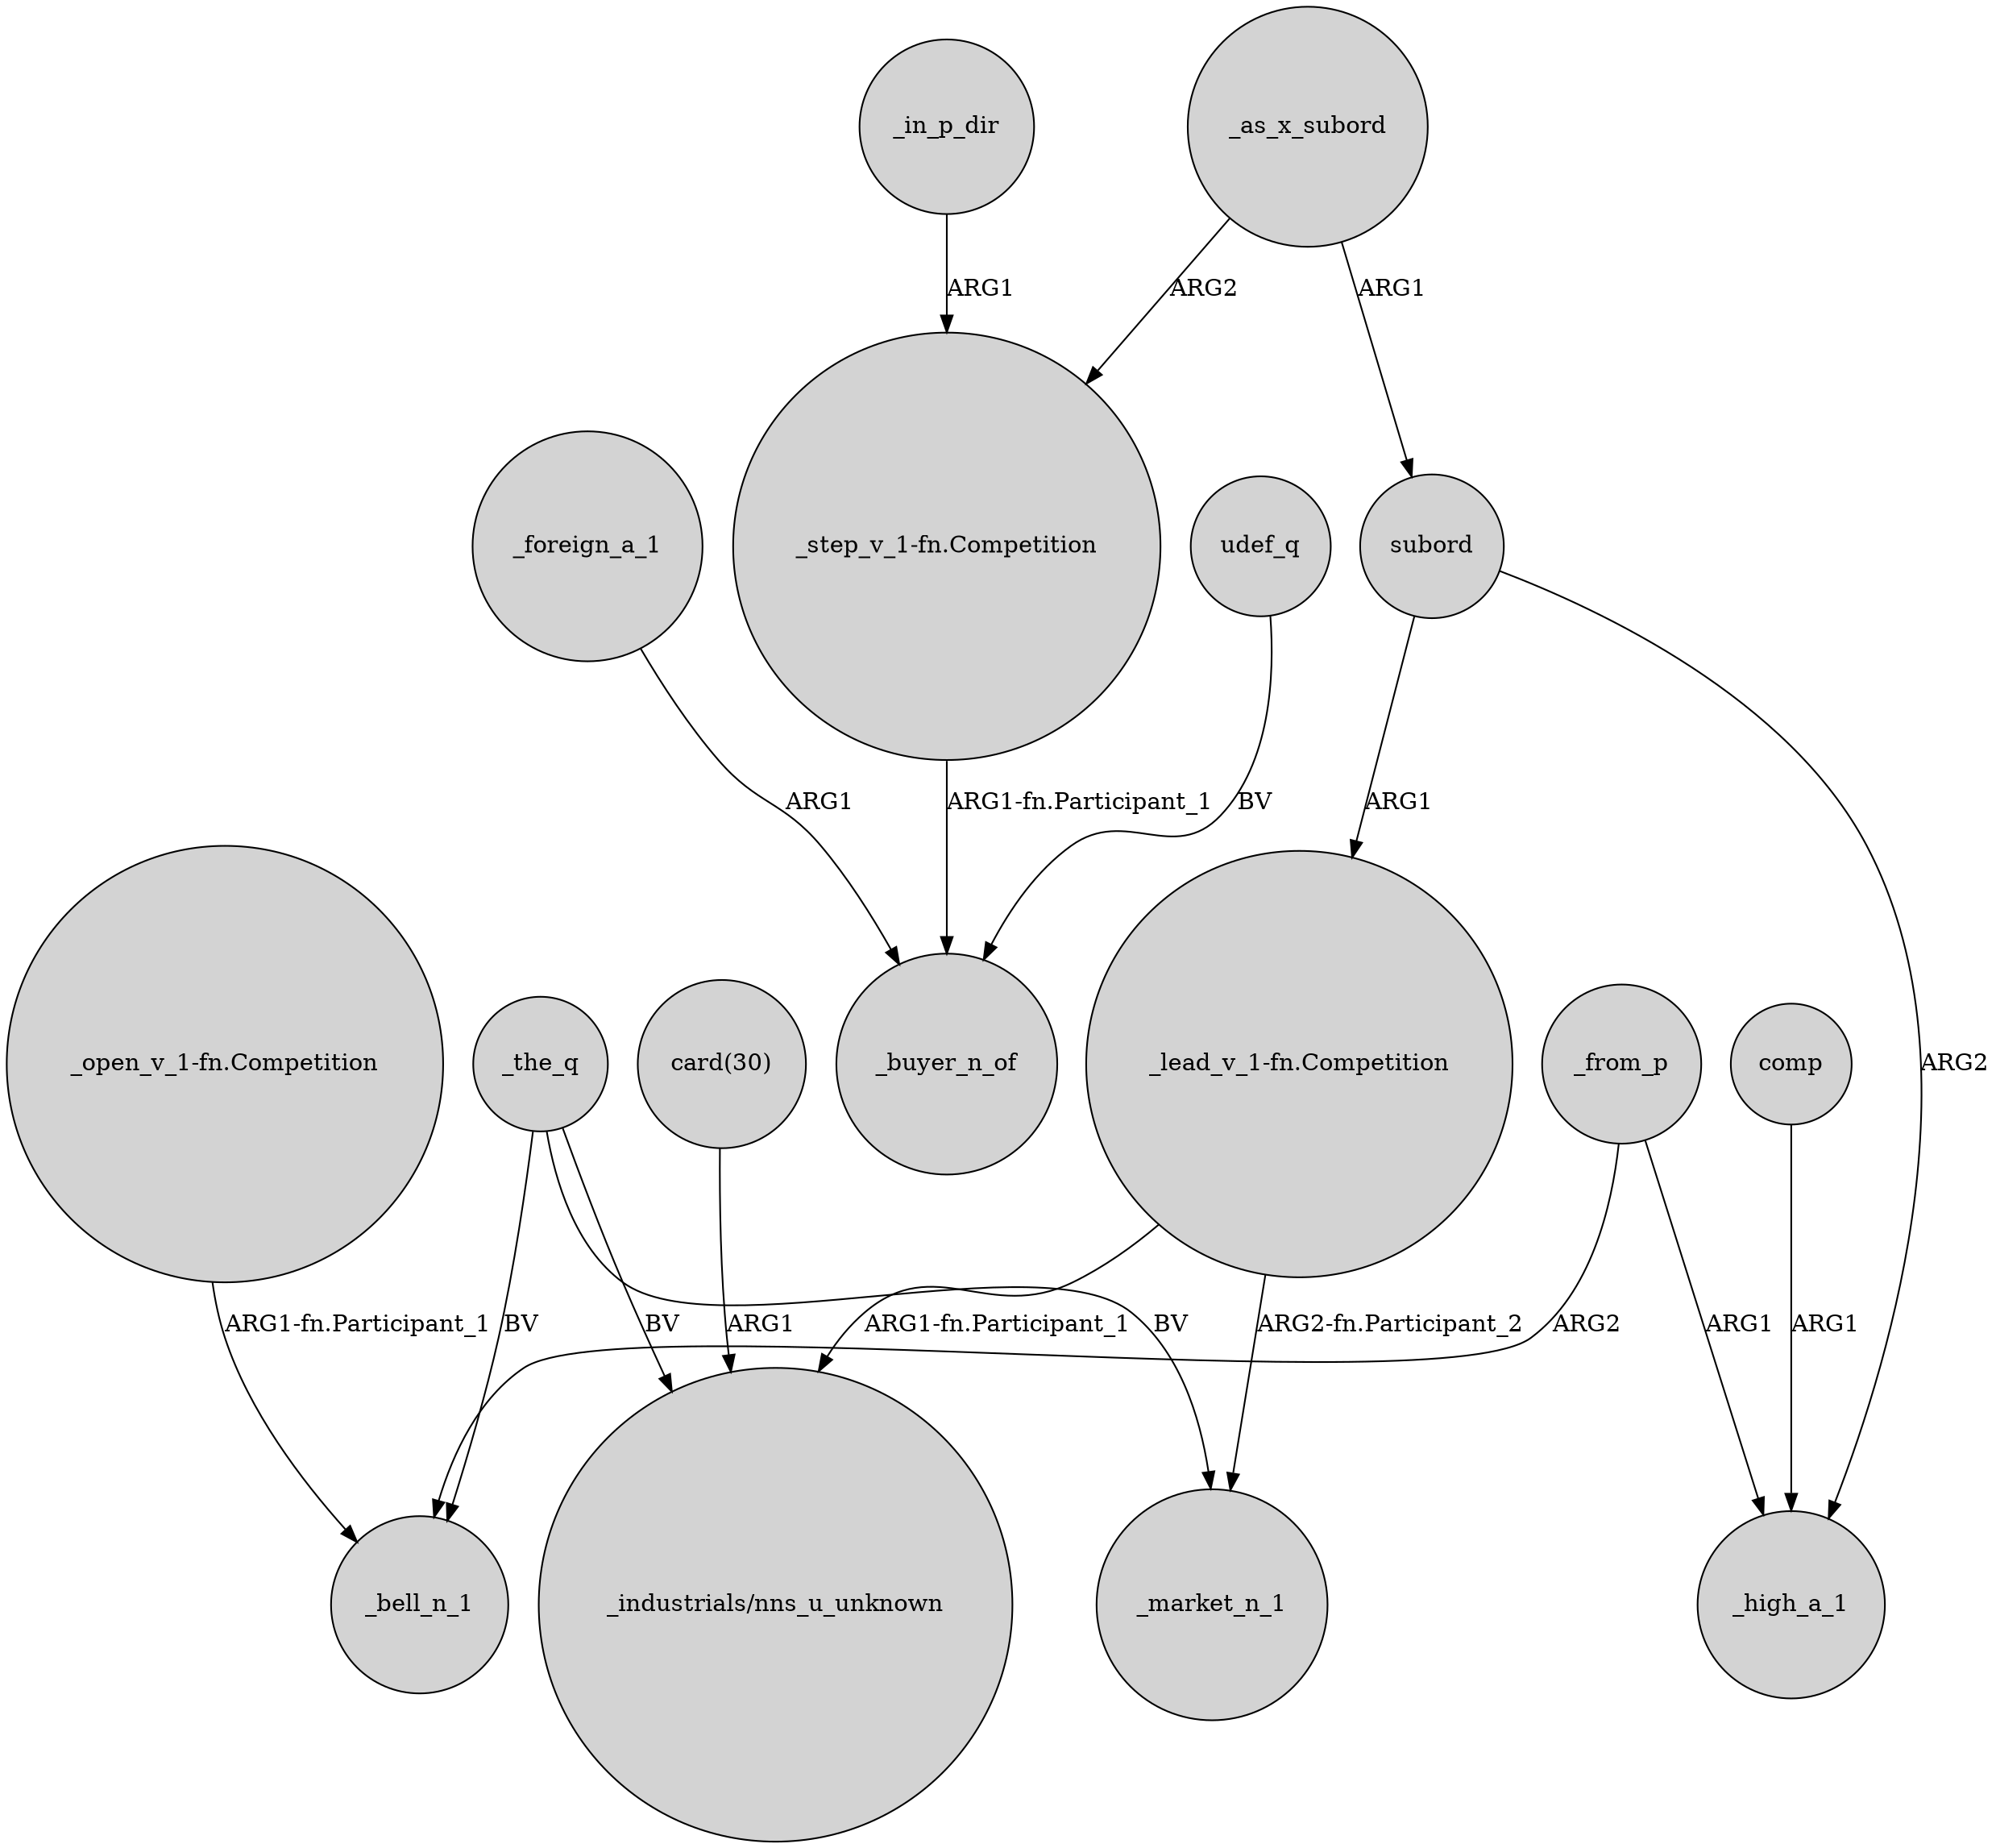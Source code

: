 digraph {
	node [shape=circle style=filled]
	"_lead_v_1-fn.Competition" -> _market_n_1 [label="ARG2-fn.Participant_2"]
	_as_x_subord -> "_step_v_1-fn.Competition" [label=ARG2]
	subord -> _high_a_1 [label=ARG2]
	udef_q -> _buyer_n_of [label=BV]
	"_open_v_1-fn.Competition" -> _bell_n_1 [label="ARG1-fn.Participant_1"]
	comp -> _high_a_1 [label=ARG1]
	_in_p_dir -> "_step_v_1-fn.Competition" [label=ARG1]
	subord -> "_lead_v_1-fn.Competition" [label=ARG1]
	_the_q -> "_industrials/nns_u_unknown" [label=BV]
	_foreign_a_1 -> _buyer_n_of [label=ARG1]
	"_step_v_1-fn.Competition" -> _buyer_n_of [label="ARG1-fn.Participant_1"]
	"_lead_v_1-fn.Competition" -> "_industrials/nns_u_unknown" [label="ARG1-fn.Participant_1"]
	_from_p -> _high_a_1 [label=ARG1]
	_the_q -> _market_n_1 [label=BV]
	_as_x_subord -> subord [label=ARG1]
	"card(30)" -> "_industrials/nns_u_unknown" [label=ARG1]
	_the_q -> _bell_n_1 [label=BV]
	_from_p -> _bell_n_1 [label=ARG2]
}
